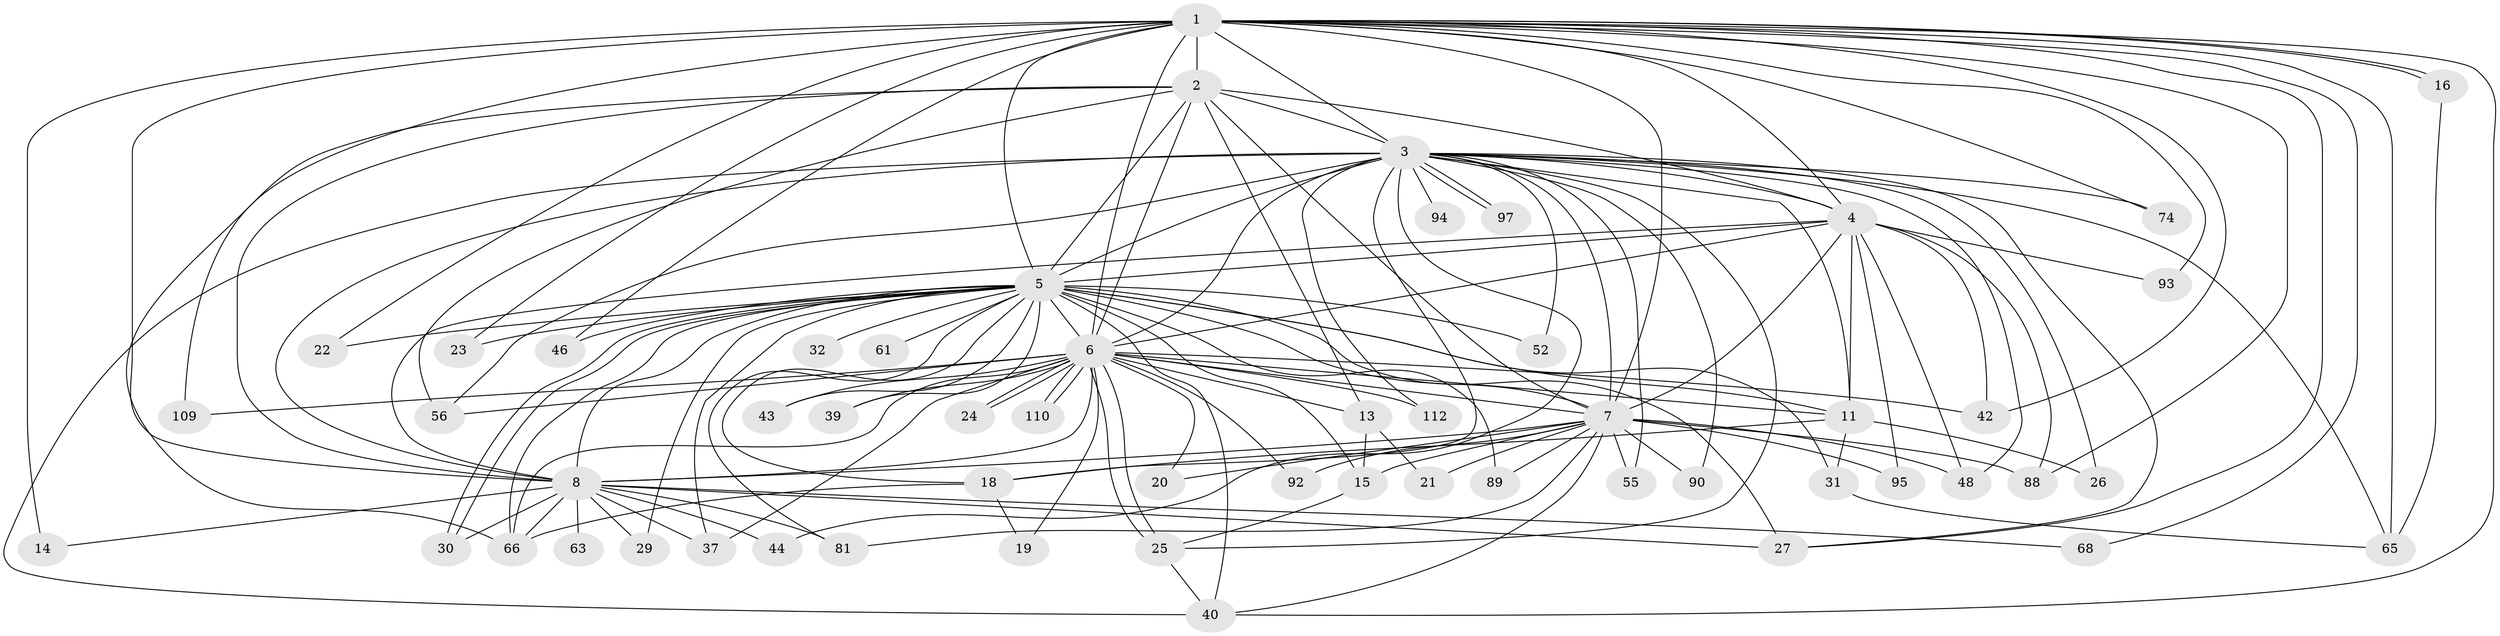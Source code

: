 // original degree distribution, {28: 0.008849557522123894, 13: 0.008849557522123894, 29: 0.008849557522123894, 16: 0.017699115044247787, 31: 0.008849557522123894, 24: 0.017699115044247787, 20: 0.008849557522123894, 26: 0.008849557522123894, 6: 0.05309734513274336, 4: 0.07079646017699115, 3: 0.17699115044247787, 5: 0.02654867256637168, 2: 0.584070796460177}
// Generated by graph-tools (version 1.1) at 2025/13/03/09/25 04:13:55]
// undirected, 56 vertices, 143 edges
graph export_dot {
graph [start="1"]
  node [color=gray90,style=filled];
  1 [super="+12"];
  2 [super="+50+49"];
  3 [super="+35+79"];
  4;
  5 [super="+10+9"];
  6;
  7;
  8 [super="+28"];
  11 [super="+75+98+36"];
  13;
  14 [super="+102"];
  15 [super="+59+80"];
  16 [super="+38"];
  18;
  19;
  20 [super="+70"];
  21;
  22 [super="+85"];
  23;
  24;
  25 [super="+34+82"];
  26;
  27 [super="+86+45+76"];
  29;
  30 [super="+73"];
  31 [super="+33"];
  32;
  37 [super="+69"];
  39;
  40 [super="+78+71"];
  42 [super="+113"];
  43;
  44;
  46;
  48 [super="+53"];
  52;
  55;
  56 [super="+64"];
  61;
  63;
  65 [super="+104+99"];
  66 [super="+103+101+91+67"];
  68;
  74;
  81 [super="+83"];
  88 [super="+107"];
  89;
  90;
  92;
  93;
  94;
  95;
  97;
  109;
  110;
  112;
  1 -- 2 [weight=2];
  1 -- 3 [weight=2];
  1 -- 4 [weight=2];
  1 -- 5 [weight=5];
  1 -- 6;
  1 -- 7;
  1 -- 8 [weight=3];
  1 -- 14 [weight=2];
  1 -- 16 [weight=2];
  1 -- 16;
  1 -- 22;
  1 -- 23;
  1 -- 74;
  1 -- 93;
  1 -- 109;
  1 -- 27;
  1 -- 65;
  1 -- 40;
  1 -- 68;
  1 -- 88;
  1 -- 42;
  1 -- 46;
  2 -- 3 [weight=3];
  2 -- 4;
  2 -- 5 [weight=4];
  2 -- 6;
  2 -- 7 [weight=2];
  2 -- 8;
  2 -- 13;
  2 -- 66;
  2 -- 56;
  3 -- 4;
  3 -- 5 [weight=5];
  3 -- 6;
  3 -- 7 [weight=2];
  3 -- 8 [weight=2];
  3 -- 11;
  3 -- 18;
  3 -- 26;
  3 -- 44;
  3 -- 48;
  3 -- 52;
  3 -- 55;
  3 -- 56;
  3 -- 65;
  3 -- 74;
  3 -- 90;
  3 -- 97;
  3 -- 97;
  3 -- 112;
  3 -- 25;
  3 -- 27;
  3 -- 40;
  3 -- 94;
  4 -- 5 [weight=3];
  4 -- 6;
  4 -- 7;
  4 -- 8;
  4 -- 42;
  4 -- 88;
  4 -- 93;
  4 -- 95;
  4 -- 11;
  4 -- 48;
  5 -- 6 [weight=3];
  5 -- 7 [weight=3];
  5 -- 8 [weight=5];
  5 -- 30;
  5 -- 30;
  5 -- 40;
  5 -- 22 [weight=2];
  5 -- 66;
  5 -- 23;
  5 -- 89;
  5 -- 27 [weight=2];
  5 -- 29;
  5 -- 31 [weight=4];
  5 -- 32 [weight=2];
  5 -- 37;
  5 -- 39;
  5 -- 43;
  5 -- 52;
  5 -- 61 [weight=2];
  5 -- 11;
  5 -- 15 [weight=2];
  5 -- 46;
  5 -- 81;
  5 -- 18;
  6 -- 7;
  6 -- 8 [weight=2];
  6 -- 11 [weight=2];
  6 -- 13;
  6 -- 19;
  6 -- 20;
  6 -- 24;
  6 -- 24;
  6 -- 25;
  6 -- 25;
  6 -- 39;
  6 -- 42 [weight=2];
  6 -- 43;
  6 -- 56;
  6 -- 66;
  6 -- 92;
  6 -- 109;
  6 -- 110;
  6 -- 110;
  6 -- 112;
  6 -- 37;
  7 -- 8;
  7 -- 15;
  7 -- 20 [weight=2];
  7 -- 21;
  7 -- 40;
  7 -- 48;
  7 -- 55;
  7 -- 81;
  7 -- 88;
  7 -- 89;
  7 -- 90;
  7 -- 92;
  7 -- 95;
  8 -- 14;
  8 -- 27;
  8 -- 29;
  8 -- 37;
  8 -- 68;
  8 -- 81;
  8 -- 66;
  8 -- 30;
  8 -- 44;
  8 -- 63;
  11 -- 26;
  11 -- 18;
  11 -- 31;
  13 -- 15;
  13 -- 21;
  15 -- 25;
  16 -- 65;
  18 -- 19;
  18 -- 66 [weight=2];
  25 -- 40;
  31 -- 65;
}
